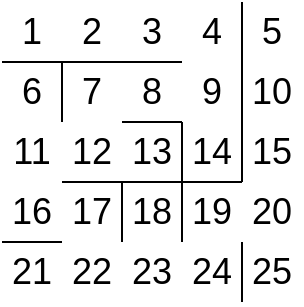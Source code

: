 <mxfile version="16.5.6" type="device"><diagram id="VG0u8cqzUguId8PNqFFr" name="Page-1"><mxGraphModel dx="654" dy="430" grid="1" gridSize="10" guides="1" tooltips="1" connect="1" arrows="1" fold="1" page="1" pageScale="1" pageWidth="175" pageHeight="175" math="0" shadow="0"><root><mxCell id="0"/><mxCell id="1" parent="0"/><mxCell id="sMJxOjNSNrOR0abLMfDy-1" value="1" style="text;html=1;strokeColor=none;fillColor=none;align=center;verticalAlign=middle;whiteSpace=wrap;rounded=0;fontSize=18;" vertex="1" parent="1"><mxGeometry x="10" y="10" width="30" height="30" as="geometry"/></mxCell><mxCell id="sMJxOjNSNrOR0abLMfDy-2" value="2" style="text;html=1;strokeColor=none;fillColor=none;align=center;verticalAlign=middle;whiteSpace=wrap;rounded=0;fontSize=18;" vertex="1" parent="1"><mxGeometry x="40" y="10" width="30" height="30" as="geometry"/></mxCell><mxCell id="sMJxOjNSNrOR0abLMfDy-3" value="3" style="text;html=1;strokeColor=none;fillColor=none;align=center;verticalAlign=middle;whiteSpace=wrap;rounded=0;fontSize=18;" vertex="1" parent="1"><mxGeometry x="70" y="10" width="30" height="30" as="geometry"/></mxCell><mxCell id="sMJxOjNSNrOR0abLMfDy-4" value="4" style="text;html=1;strokeColor=none;fillColor=none;align=center;verticalAlign=middle;whiteSpace=wrap;rounded=0;fontSize=18;" vertex="1" parent="1"><mxGeometry x="100" y="10" width="30" height="30" as="geometry"/></mxCell><mxCell id="sMJxOjNSNrOR0abLMfDy-5" value="5" style="text;html=1;strokeColor=none;fillColor=none;align=center;verticalAlign=middle;whiteSpace=wrap;rounded=0;fontSize=18;" vertex="1" parent="1"><mxGeometry x="130" y="10" width="30" height="30" as="geometry"/></mxCell><mxCell id="sMJxOjNSNrOR0abLMfDy-6" value="6" style="text;html=1;strokeColor=none;fillColor=none;align=center;verticalAlign=middle;whiteSpace=wrap;rounded=0;fontSize=18;" vertex="1" parent="1"><mxGeometry x="10" y="40" width="30" height="30" as="geometry"/></mxCell><mxCell id="sMJxOjNSNrOR0abLMfDy-7" value="7" style="text;html=1;strokeColor=none;fillColor=none;align=center;verticalAlign=middle;whiteSpace=wrap;rounded=0;fontSize=18;" vertex="1" parent="1"><mxGeometry x="40" y="40" width="30" height="30" as="geometry"/></mxCell><mxCell id="sMJxOjNSNrOR0abLMfDy-8" value="8" style="text;html=1;strokeColor=none;fillColor=none;align=center;verticalAlign=middle;whiteSpace=wrap;rounded=0;fontSize=18;" vertex="1" parent="1"><mxGeometry x="70" y="40" width="30" height="30" as="geometry"/></mxCell><mxCell id="sMJxOjNSNrOR0abLMfDy-9" value="9" style="text;html=1;strokeColor=none;fillColor=none;align=center;verticalAlign=middle;whiteSpace=wrap;rounded=0;fontSize=18;" vertex="1" parent="1"><mxGeometry x="100" y="40" width="30" height="30" as="geometry"/></mxCell><mxCell id="sMJxOjNSNrOR0abLMfDy-10" value="10" style="text;html=1;strokeColor=none;fillColor=none;align=center;verticalAlign=middle;whiteSpace=wrap;rounded=0;fontSize=18;" vertex="1" parent="1"><mxGeometry x="130" y="40" width="30" height="30" as="geometry"/></mxCell><mxCell id="sMJxOjNSNrOR0abLMfDy-11" value="11" style="text;html=1;strokeColor=none;fillColor=none;align=center;verticalAlign=middle;whiteSpace=wrap;rounded=0;fontSize=18;" vertex="1" parent="1"><mxGeometry x="10" y="70" width="30" height="30" as="geometry"/></mxCell><mxCell id="sMJxOjNSNrOR0abLMfDy-12" value="12" style="text;html=1;strokeColor=none;fillColor=none;align=center;verticalAlign=middle;whiteSpace=wrap;rounded=0;fontSize=18;" vertex="1" parent="1"><mxGeometry x="40" y="70" width="30" height="30" as="geometry"/></mxCell><mxCell id="sMJxOjNSNrOR0abLMfDy-13" value="13" style="text;html=1;strokeColor=none;fillColor=none;align=center;verticalAlign=middle;whiteSpace=wrap;rounded=0;fontSize=18;" vertex="1" parent="1"><mxGeometry x="70" y="70" width="30" height="30" as="geometry"/></mxCell><mxCell id="sMJxOjNSNrOR0abLMfDy-14" value="14" style="text;html=1;strokeColor=none;fillColor=none;align=center;verticalAlign=middle;whiteSpace=wrap;rounded=0;fontSize=18;" vertex="1" parent="1"><mxGeometry x="100" y="70" width="30" height="30" as="geometry"/></mxCell><mxCell id="sMJxOjNSNrOR0abLMfDy-15" value="15" style="text;html=1;strokeColor=none;fillColor=none;align=center;verticalAlign=middle;whiteSpace=wrap;rounded=0;fontSize=18;" vertex="1" parent="1"><mxGeometry x="130" y="70" width="30" height="30" as="geometry"/></mxCell><mxCell id="sMJxOjNSNrOR0abLMfDy-16" value="16" style="text;html=1;strokeColor=none;fillColor=none;align=center;verticalAlign=middle;whiteSpace=wrap;rounded=0;fontSize=18;" vertex="1" parent="1"><mxGeometry x="10" y="100" width="30" height="30" as="geometry"/></mxCell><mxCell id="sMJxOjNSNrOR0abLMfDy-17" value="17" style="text;html=1;strokeColor=none;fillColor=none;align=center;verticalAlign=middle;whiteSpace=wrap;rounded=0;fontSize=18;" vertex="1" parent="1"><mxGeometry x="40" y="100" width="30" height="30" as="geometry"/></mxCell><mxCell id="sMJxOjNSNrOR0abLMfDy-18" value="18" style="text;html=1;strokeColor=none;fillColor=none;align=center;verticalAlign=middle;whiteSpace=wrap;rounded=0;fontSize=18;" vertex="1" parent="1"><mxGeometry x="70" y="100" width="30" height="30" as="geometry"/></mxCell><mxCell id="sMJxOjNSNrOR0abLMfDy-19" value="19" style="text;html=1;strokeColor=none;fillColor=none;align=center;verticalAlign=middle;whiteSpace=wrap;rounded=0;fontSize=18;" vertex="1" parent="1"><mxGeometry x="100" y="100" width="30" height="30" as="geometry"/></mxCell><mxCell id="sMJxOjNSNrOR0abLMfDy-20" value="20" style="text;html=1;strokeColor=none;fillColor=none;align=center;verticalAlign=middle;whiteSpace=wrap;rounded=0;fontSize=18;" vertex="1" parent="1"><mxGeometry x="130" y="100" width="30" height="30" as="geometry"/></mxCell><mxCell id="sMJxOjNSNrOR0abLMfDy-21" value="21" style="text;html=1;strokeColor=none;fillColor=none;align=center;verticalAlign=middle;whiteSpace=wrap;rounded=0;fontSize=18;" vertex="1" parent="1"><mxGeometry x="10" y="130" width="30" height="30" as="geometry"/></mxCell><mxCell id="sMJxOjNSNrOR0abLMfDy-22" value="22" style="text;html=1;strokeColor=none;fillColor=none;align=center;verticalAlign=middle;whiteSpace=wrap;rounded=0;fontSize=18;" vertex="1" parent="1"><mxGeometry x="40" y="130" width="30" height="30" as="geometry"/></mxCell><mxCell id="sMJxOjNSNrOR0abLMfDy-23" value="23" style="text;html=1;strokeColor=none;fillColor=none;align=center;verticalAlign=middle;whiteSpace=wrap;rounded=0;fontSize=18;" vertex="1" parent="1"><mxGeometry x="70" y="130" width="30" height="30" as="geometry"/></mxCell><mxCell id="sMJxOjNSNrOR0abLMfDy-24" value="24" style="text;html=1;strokeColor=none;fillColor=none;align=center;verticalAlign=middle;whiteSpace=wrap;rounded=0;fontSize=18;" vertex="1" parent="1"><mxGeometry x="100" y="130" width="30" height="30" as="geometry"/></mxCell><mxCell id="sMJxOjNSNrOR0abLMfDy-25" value="25" style="text;html=1;strokeColor=none;fillColor=none;align=center;verticalAlign=middle;whiteSpace=wrap;rounded=0;fontSize=18;" vertex="1" parent="1"><mxGeometry x="130" y="130" width="30" height="30" as="geometry"/></mxCell><mxCell id="sMJxOjNSNrOR0abLMfDy-26" value="" style="endArrow=none;html=1;rounded=0;fontSize=18;entryX=0;entryY=0;entryDx=0;entryDy=0;exitX=0;exitY=0;exitDx=0;exitDy=0;" edge="1" parent="1" source="sMJxOjNSNrOR0abLMfDy-6" target="sMJxOjNSNrOR0abLMfDy-9"><mxGeometry width="50" height="50" relative="1" as="geometry"><mxPoint x="300" y="200" as="sourcePoint"/><mxPoint x="350" y="150" as="targetPoint"/></mxGeometry></mxCell><mxCell id="sMJxOjNSNrOR0abLMfDy-27" value="" style="endArrow=none;html=1;rounded=0;fontSize=18;entryX=1;entryY=0;entryDx=0;entryDy=0;exitX=0;exitY=0;exitDx=0;exitDy=0;" edge="1" parent="1" source="sMJxOjNSNrOR0abLMfDy-20" target="sMJxOjNSNrOR0abLMfDy-4"><mxGeometry width="50" height="50" relative="1" as="geometry"><mxPoint x="300" y="200" as="sourcePoint"/><mxPoint x="350" y="150" as="targetPoint"/></mxGeometry></mxCell><mxCell id="sMJxOjNSNrOR0abLMfDy-28" value="" style="endArrow=none;html=1;rounded=0;fontSize=18;entryX=0;entryY=0;entryDx=0;entryDy=0;exitX=0;exitY=0;exitDx=0;exitDy=0;" edge="1" parent="1" source="sMJxOjNSNrOR0abLMfDy-17" target="sMJxOjNSNrOR0abLMfDy-20"><mxGeometry width="50" height="50" relative="1" as="geometry"><mxPoint x="300" y="200" as="sourcePoint"/><mxPoint x="350" y="150" as="targetPoint"/></mxGeometry></mxCell><mxCell id="sMJxOjNSNrOR0abLMfDy-29" value="" style="endArrow=none;html=1;rounded=0;fontSize=18;entryX=0;entryY=1;entryDx=0;entryDy=0;exitX=0;exitY=0;exitDx=0;exitDy=0;" edge="1" parent="1" source="sMJxOjNSNrOR0abLMfDy-24" target="sMJxOjNSNrOR0abLMfDy-9"><mxGeometry width="50" height="50" relative="1" as="geometry"><mxPoint x="300" y="200" as="sourcePoint"/><mxPoint x="350" y="150" as="targetPoint"/></mxGeometry></mxCell><mxCell id="sMJxOjNSNrOR0abLMfDy-30" value="" style="endArrow=none;html=1;rounded=0;fontSize=18;entryX=0;entryY=0;entryDx=0;entryDy=0;exitX=1;exitY=0;exitDx=0;exitDy=0;" edge="1" parent="1" source="sMJxOjNSNrOR0abLMfDy-12" target="sMJxOjNSNrOR0abLMfDy-14"><mxGeometry width="50" height="50" relative="1" as="geometry"><mxPoint x="300" y="200" as="sourcePoint"/><mxPoint x="350" y="150" as="targetPoint"/></mxGeometry></mxCell><mxCell id="sMJxOjNSNrOR0abLMfDy-31" value="" style="endArrow=none;html=1;rounded=0;fontSize=18;entryX=0;entryY=1;entryDx=0;entryDy=0;exitX=0;exitY=0;exitDx=0;exitDy=0;" edge="1" parent="1" source="sMJxOjNSNrOR0abLMfDy-25" target="sMJxOjNSNrOR0abLMfDy-25"><mxGeometry width="50" height="50" relative="1" as="geometry"><mxPoint x="300" y="200" as="sourcePoint"/><mxPoint x="350" y="150" as="targetPoint"/></mxGeometry></mxCell><mxCell id="sMJxOjNSNrOR0abLMfDy-32" value="" style="endArrow=none;html=1;rounded=0;fontSize=18;entryX=0;entryY=0;entryDx=0;entryDy=0;exitX=0;exitY=0;exitDx=0;exitDy=0;" edge="1" parent="1" source="sMJxOjNSNrOR0abLMfDy-21" target="sMJxOjNSNrOR0abLMfDy-22"><mxGeometry width="50" height="50" relative="1" as="geometry"><mxPoint x="300" y="200" as="sourcePoint"/><mxPoint x="350" y="150" as="targetPoint"/></mxGeometry></mxCell><mxCell id="sMJxOjNSNrOR0abLMfDy-33" value="" style="endArrow=none;html=1;rounded=0;fontSize=18;exitX=1;exitY=0;exitDx=0;exitDy=0;" edge="1" parent="1" source="sMJxOjNSNrOR0abLMfDy-22"><mxGeometry width="50" height="50" relative="1" as="geometry"><mxPoint x="300" y="200" as="sourcePoint"/><mxPoint x="70" y="100" as="targetPoint"/></mxGeometry></mxCell><mxCell id="sMJxOjNSNrOR0abLMfDy-34" value="" style="endArrow=none;html=1;rounded=0;fontSize=18;exitX=1;exitY=0;exitDx=0;exitDy=0;" edge="1" parent="1" source="sMJxOjNSNrOR0abLMfDy-11"><mxGeometry width="50" height="50" relative="1" as="geometry"><mxPoint x="300" y="200" as="sourcePoint"/><mxPoint x="40" y="40" as="targetPoint"/></mxGeometry></mxCell></root></mxGraphModel></diagram></mxfile>